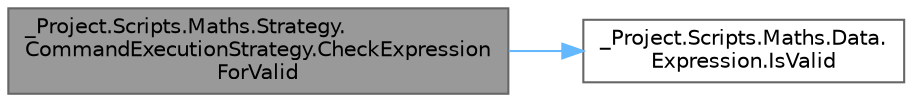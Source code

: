 digraph "_Project.Scripts.Maths.Strategy.CommandExecutionStrategy.CheckExpressionForValid"
{
 // LATEX_PDF_SIZE
  bgcolor="transparent";
  edge [fontname=Helvetica,fontsize=10,labelfontname=Helvetica,labelfontsize=10];
  node [fontname=Helvetica,fontsize=10,shape=box,height=0.2,width=0.4];
  rankdir="LR";
  Node1 [id="Node000001",label="_Project.Scripts.Maths.Strategy.\lCommandExecutionStrategy.CheckExpression\lForValid",height=0.2,width=0.4,color="gray40", fillcolor="grey60", style="filled", fontcolor="black",tooltip="Метод проверки математического выражения на правильный состав"];
  Node1 -> Node2 [id="edge1_Node000001_Node000002",color="steelblue1",style="solid",tooltip=" "];
  Node2 [id="Node000002",label="_Project.Scripts.Maths.Data.\lExpression.IsValid",height=0.2,width=0.4,color="grey40", fillcolor="white", style="filled",URL="$struct___project_1_1_scripts_1_1_maths_1_1_data_1_1_expression.html#a76788a5a0a5fdcddb694a398ba393ebd",tooltip="Метод проверки структуры математического выражения на валидность"];
}
